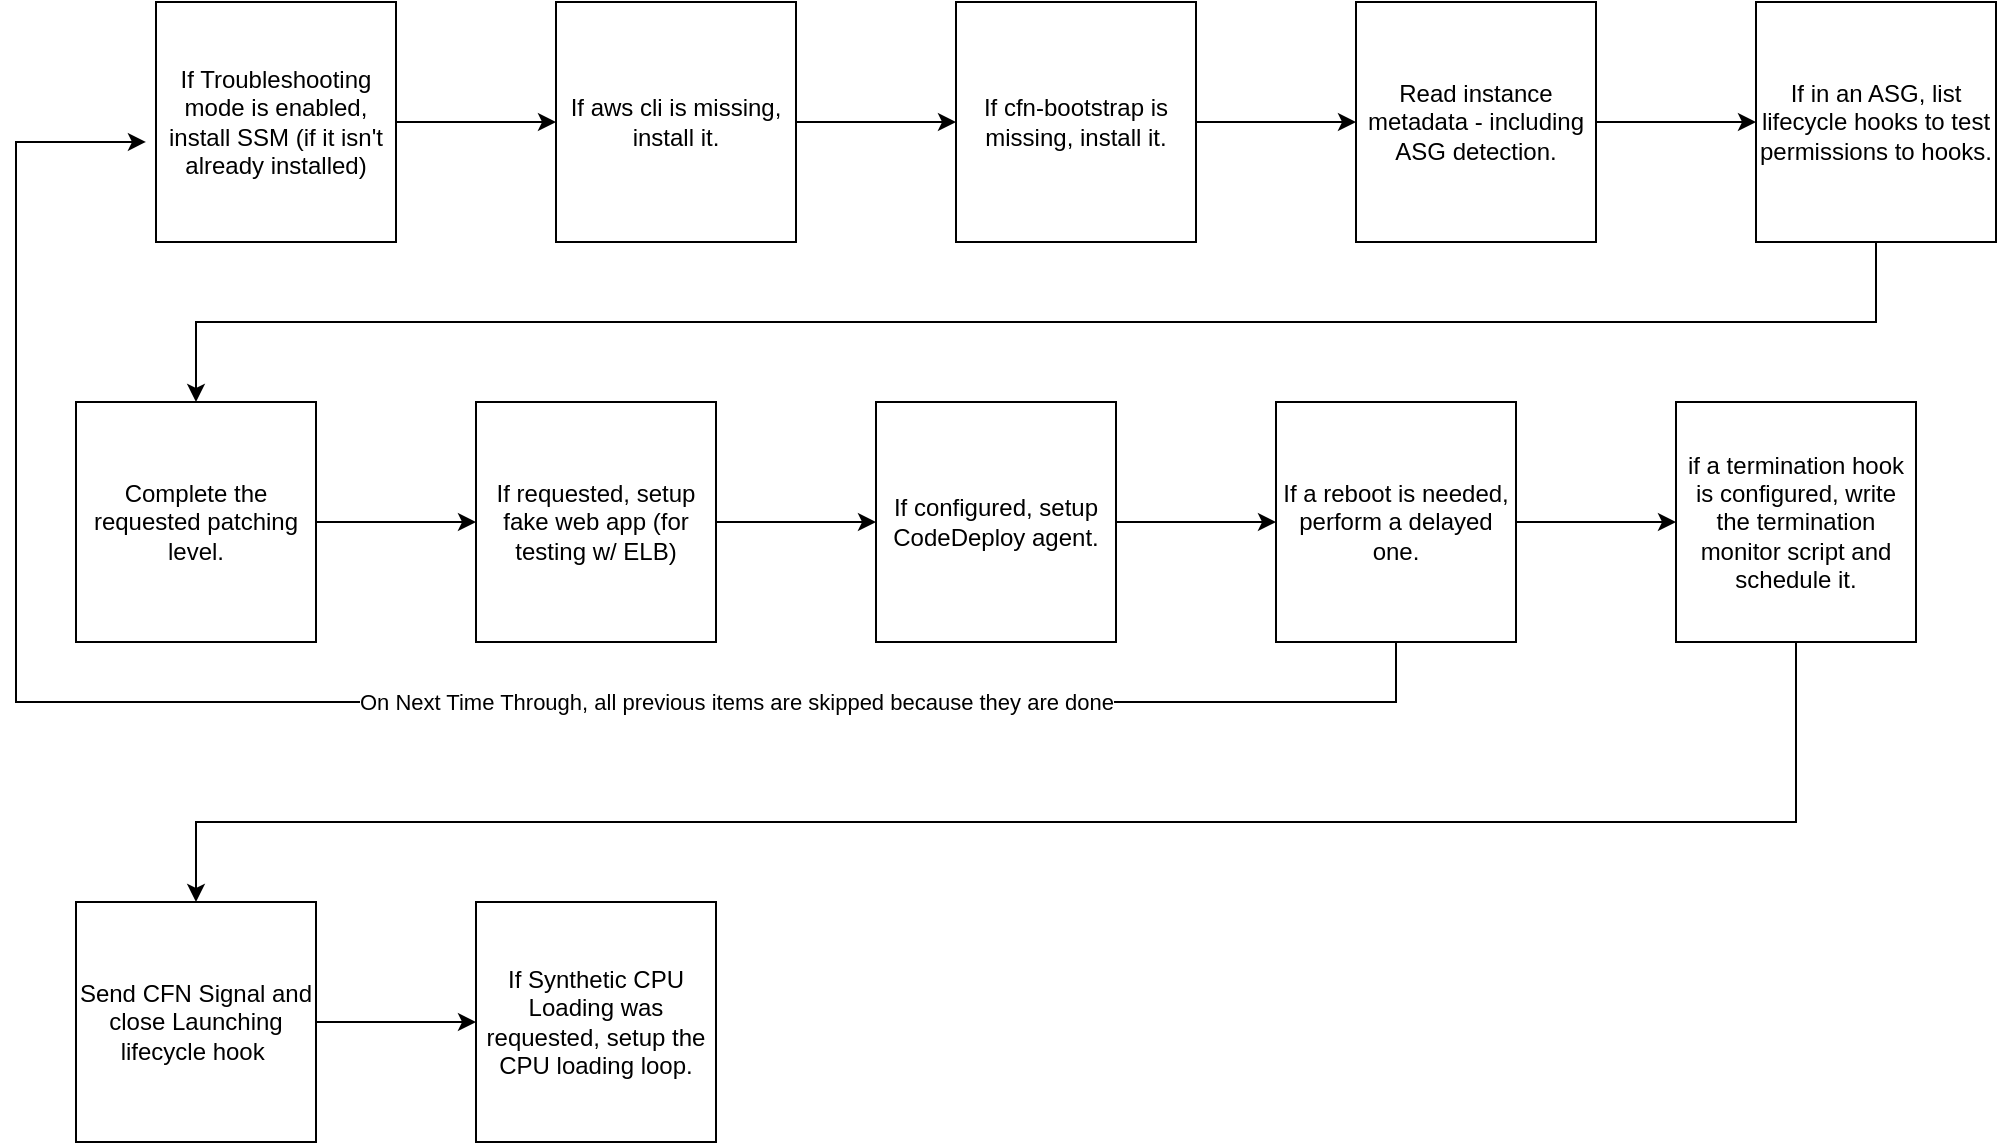 <mxfile version="12.6.5" type="device"><diagram id="6Afdtu3QAy-9lRrCww1F" name="Page-1"><mxGraphModel dx="1092" dy="966" grid="1" gridSize="10" guides="1" tooltips="1" connect="1" arrows="1" fold="1" page="1" pageScale="1" pageWidth="1100" pageHeight="850" math="0" shadow="0"><root><mxCell id="0"/><mxCell id="1" parent="0"/><mxCell id="-rALTVeAdHB1_DCG59o8-4" value="" style="edgeStyle=orthogonalEdgeStyle;rounded=0;orthogonalLoop=1;jettySize=auto;html=1;" edge="1" parent="1" source="-rALTVeAdHB1_DCG59o8-1" target="-rALTVeAdHB1_DCG59o8-3"><mxGeometry relative="1" as="geometry"/></mxCell><mxCell id="-rALTVeAdHB1_DCG59o8-1" value="If Troubleshooting mode is enabled, install SSM (if it isn't already installed)" style="whiteSpace=wrap;html=1;aspect=fixed;" vertex="1" parent="1"><mxGeometry x="110" y="50" width="120" height="120" as="geometry"/></mxCell><mxCell id="-rALTVeAdHB1_DCG59o8-6" value="" style="edgeStyle=orthogonalEdgeStyle;rounded=0;orthogonalLoop=1;jettySize=auto;html=1;" edge="1" parent="1" source="-rALTVeAdHB1_DCG59o8-3" target="-rALTVeAdHB1_DCG59o8-5"><mxGeometry relative="1" as="geometry"/></mxCell><mxCell id="-rALTVeAdHB1_DCG59o8-3" value="If aws cli is missing, install it." style="whiteSpace=wrap;html=1;aspect=fixed;" vertex="1" parent="1"><mxGeometry x="310" y="50" width="120" height="120" as="geometry"/></mxCell><mxCell id="-rALTVeAdHB1_DCG59o8-8" value="" style="edgeStyle=orthogonalEdgeStyle;rounded=0;orthogonalLoop=1;jettySize=auto;html=1;" edge="1" parent="1" source="-rALTVeAdHB1_DCG59o8-5" target="-rALTVeAdHB1_DCG59o8-7"><mxGeometry relative="1" as="geometry"/></mxCell><mxCell id="-rALTVeAdHB1_DCG59o8-5" value="If cfn-bootstrap is missing, install it." style="whiteSpace=wrap;html=1;aspect=fixed;" vertex="1" parent="1"><mxGeometry x="510" y="50" width="120" height="120" as="geometry"/></mxCell><mxCell id="-rALTVeAdHB1_DCG59o8-10" value="" style="edgeStyle=orthogonalEdgeStyle;rounded=0;orthogonalLoop=1;jettySize=auto;html=1;" edge="1" parent="1" source="-rALTVeAdHB1_DCG59o8-7" target="-rALTVeAdHB1_DCG59o8-9"><mxGeometry relative="1" as="geometry"/></mxCell><mxCell id="-rALTVeAdHB1_DCG59o8-7" value="Read instance metadata - including ASG detection." style="whiteSpace=wrap;html=1;aspect=fixed;" vertex="1" parent="1"><mxGeometry x="710" y="50" width="120" height="120" as="geometry"/></mxCell><mxCell id="-rALTVeAdHB1_DCG59o8-12" value="" style="edgeStyle=orthogonalEdgeStyle;rounded=0;orthogonalLoop=1;jettySize=auto;html=1;entryX=0.5;entryY=0;entryDx=0;entryDy=0;" edge="1" parent="1" source="-rALTVeAdHB1_DCG59o8-9" target="-rALTVeAdHB1_DCG59o8-11"><mxGeometry relative="1" as="geometry"><Array as="points"><mxPoint x="970" y="210"/><mxPoint x="130" y="210"/></Array></mxGeometry></mxCell><mxCell id="-rALTVeAdHB1_DCG59o8-9" value="If in an ASG, list lifecycle hooks to test permissions to hooks." style="whiteSpace=wrap;html=1;aspect=fixed;" vertex="1" parent="1"><mxGeometry x="910" y="50" width="120" height="120" as="geometry"/></mxCell><mxCell id="-rALTVeAdHB1_DCG59o8-14" value="" style="edgeStyle=orthogonalEdgeStyle;rounded=0;orthogonalLoop=1;jettySize=auto;html=1;" edge="1" parent="1" source="-rALTVeAdHB1_DCG59o8-11" target="-rALTVeAdHB1_DCG59o8-13"><mxGeometry relative="1" as="geometry"/></mxCell><mxCell id="-rALTVeAdHB1_DCG59o8-11" value="Complete the requested patching level." style="whiteSpace=wrap;html=1;aspect=fixed;" vertex="1" parent="1"><mxGeometry x="70" y="250" width="120" height="120" as="geometry"/></mxCell><mxCell id="-rALTVeAdHB1_DCG59o8-16" value="" style="edgeStyle=orthogonalEdgeStyle;rounded=0;orthogonalLoop=1;jettySize=auto;html=1;" edge="1" parent="1" source="-rALTVeAdHB1_DCG59o8-13" target="-rALTVeAdHB1_DCG59o8-15"><mxGeometry relative="1" as="geometry"/></mxCell><mxCell id="-rALTVeAdHB1_DCG59o8-13" value="If requested, setup fake web app (for testing w/ ELB)" style="whiteSpace=wrap;html=1;aspect=fixed;" vertex="1" parent="1"><mxGeometry x="270" y="250" width="120" height="120" as="geometry"/></mxCell><mxCell id="-rALTVeAdHB1_DCG59o8-18" value="" style="edgeStyle=orthogonalEdgeStyle;rounded=0;orthogonalLoop=1;jettySize=auto;html=1;" edge="1" parent="1" source="-rALTVeAdHB1_DCG59o8-15" target="-rALTVeAdHB1_DCG59o8-17"><mxGeometry relative="1" as="geometry"/></mxCell><mxCell id="-rALTVeAdHB1_DCG59o8-15" value="If configured, setup CodeDeploy agent." style="whiteSpace=wrap;html=1;aspect=fixed;" vertex="1" parent="1"><mxGeometry x="470" y="250" width="120" height="120" as="geometry"/></mxCell><mxCell id="-rALTVeAdHB1_DCG59o8-19" value="On Next Time Through, all previous items are skipped because they are done" style="edgeStyle=orthogonalEdgeStyle;rounded=0;orthogonalLoop=1;jettySize=auto;html=1;entryX=-0.042;entryY=0.583;entryDx=0;entryDy=0;entryPerimeter=0;" edge="1" parent="1" source="-rALTVeAdHB1_DCG59o8-17" target="-rALTVeAdHB1_DCG59o8-1"><mxGeometry x="-0.324" relative="1" as="geometry"><Array as="points"><mxPoint x="730" y="400"/><mxPoint x="40" y="400"/><mxPoint x="40" y="120"/></Array><mxPoint as="offset"/></mxGeometry></mxCell><mxCell id="-rALTVeAdHB1_DCG59o8-21" value="" style="edgeStyle=orthogonalEdgeStyle;rounded=0;orthogonalLoop=1;jettySize=auto;html=1;" edge="1" parent="1" source="-rALTVeAdHB1_DCG59o8-17" target="-rALTVeAdHB1_DCG59o8-20"><mxGeometry relative="1" as="geometry"/></mxCell><mxCell id="-rALTVeAdHB1_DCG59o8-17" value="If a reboot is needed, perform a delayed one." style="whiteSpace=wrap;html=1;aspect=fixed;" vertex="1" parent="1"><mxGeometry x="670" y="250" width="120" height="120" as="geometry"/></mxCell><mxCell id="-rALTVeAdHB1_DCG59o8-23" value="" style="edgeStyle=orthogonalEdgeStyle;rounded=0;orthogonalLoop=1;jettySize=auto;html=1;entryX=0.5;entryY=0;entryDx=0;entryDy=0;" edge="1" parent="1" source="-rALTVeAdHB1_DCG59o8-20" target="-rALTVeAdHB1_DCG59o8-22"><mxGeometry relative="1" as="geometry"><Array as="points"><mxPoint x="930" y="460"/><mxPoint x="130" y="460"/></Array></mxGeometry></mxCell><mxCell id="-rALTVeAdHB1_DCG59o8-20" value="if a termination hook is configured, write the termination monitor script and schedule it." style="whiteSpace=wrap;html=1;aspect=fixed;" vertex="1" parent="1"><mxGeometry x="870" y="250" width="120" height="120" as="geometry"/></mxCell><mxCell id="-rALTVeAdHB1_DCG59o8-25" value="" style="edgeStyle=orthogonalEdgeStyle;rounded=0;orthogonalLoop=1;jettySize=auto;html=1;" edge="1" parent="1" source="-rALTVeAdHB1_DCG59o8-22" target="-rALTVeAdHB1_DCG59o8-24"><mxGeometry relative="1" as="geometry"/></mxCell><mxCell id="-rALTVeAdHB1_DCG59o8-22" value="Send CFN Signal and close Launching lifecycle hook&amp;nbsp;" style="whiteSpace=wrap;html=1;aspect=fixed;" vertex="1" parent="1"><mxGeometry x="70" y="500" width="120" height="120" as="geometry"/></mxCell><mxCell id="-rALTVeAdHB1_DCG59o8-24" value="If Synthetic CPU Loading was requested, setup the CPU loading loop." style="whiteSpace=wrap;html=1;aspect=fixed;" vertex="1" parent="1"><mxGeometry x="270" y="500" width="120" height="120" as="geometry"/></mxCell></root></mxGraphModel></diagram></mxfile>